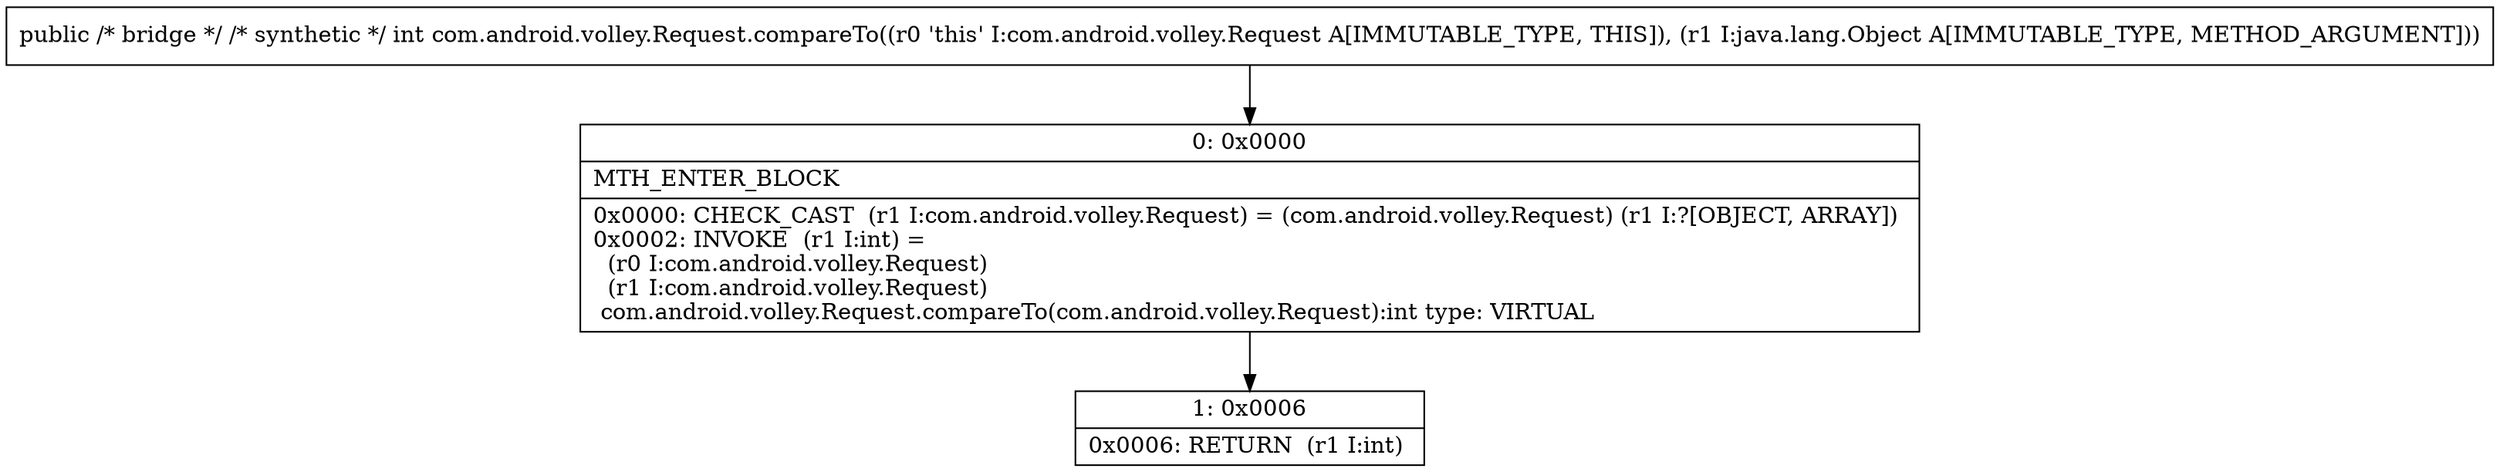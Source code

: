 digraph "CFG forcom.android.volley.Request.compareTo(Ljava\/lang\/Object;)I" {
Node_0 [shape=record,label="{0\:\ 0x0000|MTH_ENTER_BLOCK\l|0x0000: CHECK_CAST  (r1 I:com.android.volley.Request) = (com.android.volley.Request) (r1 I:?[OBJECT, ARRAY]) \l0x0002: INVOKE  (r1 I:int) = \l  (r0 I:com.android.volley.Request)\l  (r1 I:com.android.volley.Request)\l com.android.volley.Request.compareTo(com.android.volley.Request):int type: VIRTUAL \l}"];
Node_1 [shape=record,label="{1\:\ 0x0006|0x0006: RETURN  (r1 I:int) \l}"];
MethodNode[shape=record,label="{public \/* bridge *\/ \/* synthetic *\/ int com.android.volley.Request.compareTo((r0 'this' I:com.android.volley.Request A[IMMUTABLE_TYPE, THIS]), (r1 I:java.lang.Object A[IMMUTABLE_TYPE, METHOD_ARGUMENT])) }"];
MethodNode -> Node_0;
Node_0 -> Node_1;
}

